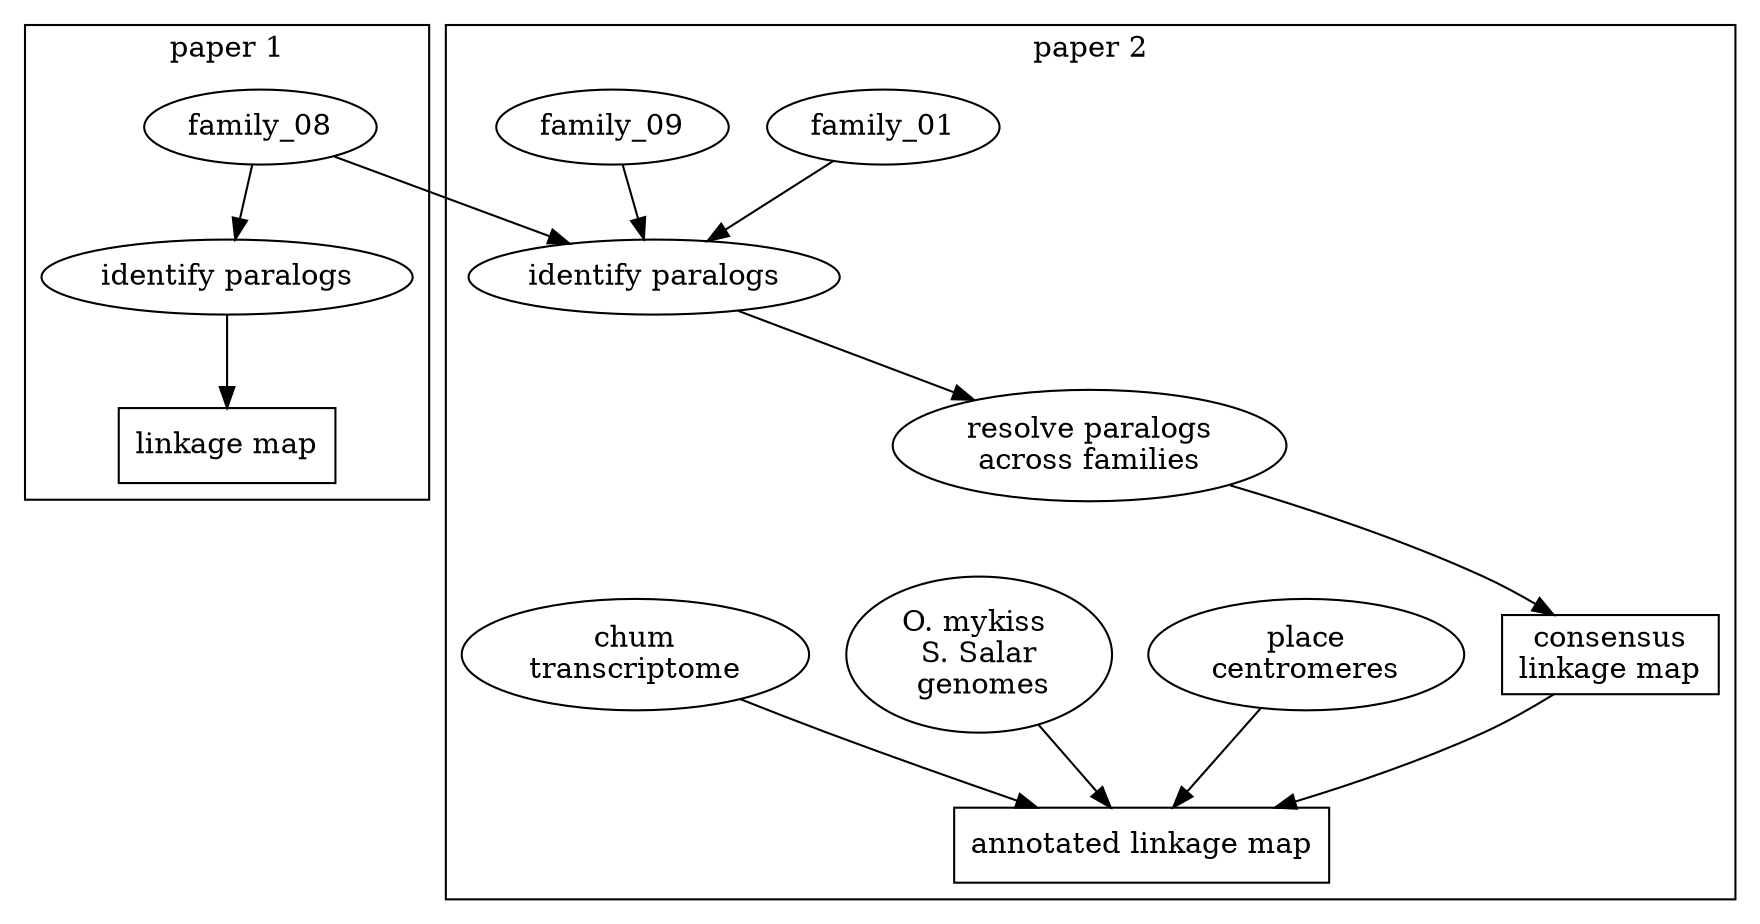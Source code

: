 digraph mapping{
	subgraph cluster_1 {
		label="paper 1";
		family_08[];
		ml_psv1[label="identify paralogs"];
		map1[label="linkage map" shape = rect];
		family_08 -> ml_psv1;
		ml_psv1 -> map1;
	}
	// node[color=cornflowerblue];
	
subgraph cluster_2 {
	label="paper 2"
	map2[label="consensus\nlinkage map" shape = rect];
	resolve_paralogs[label="resolve paralogs\nacross families"];
	ml_psv2[label="identify paralogs"];	
	family_01 -> ml_psv2;
	family_09 -> ml_psv2;
	family_08 -> ml_psv2;
	ml_psv2 -> resolve_paralogs;
	resolve_paralogs-> map2;
	
	centromeres[label="place\ncentromeres"];
	ref_genomes[label="O. mykiss \n S. Salar \n genomes"];
	transcriptome[label="chum\ntranscriptome"];
	map3[label="annotated linkage map" shape = rect];
	
	map2 -> map3;
	centromeres -> map3;
	transcriptome -> map3;
	ref_genomes -> map3;
	}
}

digraph population_analysis{
	node[color=cornflowerblue];

	ml_psv[label="identify paralogs"];
	catalog[label="stacks catalog"];
	ref[label="FASTA reference"]

	family_08 -> catalog;
	family_01 -> catalog;
	family_09 -> catalog;
	catalog -> ml_psv;
	catalog -> curate; 
	curate-> ref;
	
	chum_pops[label="RAD data from\nPuget Sound\nchum populations"];
	chum_pops -> ref[label="align"];
	chum_pops -> catalog[color = red]
	sam[label="SAM files"];
	chum_pops -> sam;
	snp_caller[label="GATK or\n FreeBayes"];
	result[label="ploidy-aware\n variant discovery \nand genotyping"]
	ref -> sam;
	ml_psv -> snp_caller;
	sam -> snp_caller;
	ref -> snp_caller;
	snp_caller -> result;
}


digraph populations{	
	pop1[label="Squakum Creek\nFALL" style=filled color = tan];
	pop2[label="Hamma Hamma\nSUMMER" style=filled color = orange];
	pop3[label="Lilliwaup Creek\nFALL" style=filled color = tan];
	pop4[label=	"Hoodsport Hatchery\nFALL" style=filled color = tan];
	pop5[label="Snohomish River\nFALL" style=filled color=tan];
	pop6[label="Stillaguamish River\nFALL" style=filled color=tan];
	pop7[label="Nisqually Kalama Creek\nWINTER" style=filled color=lightblue];
	pop8[label="Sherwood River\nFALL" style=filled color=tan];
	pop9[label="Sherwood River\nSUMMER" style=filled color= orange];
	pop10[label="Skookum Creek\nFALL" style=filled color=tan];

	south_puget[label="South Puget Sound"];
	north_puget[label="North Puget Sound"];
	hood_canal[label="Hood Canal"];
	fraser[label="Fraser River BC"];
	pops[label="chum populations"];
	
	pop1 -> fraser;
	pop2 -> hood_canal;
	pop3 -> hood_canal;
	pop4 -> hood_canal;
	pop5 -> north_puget;
	pop6 -> north_puget;
	pop7 -> south_puget;
	pop8 -> south_puget;
	pop9 -> south_puget;
	pop10 -> south_puget;
					
	south_puget -> pops;
	north_puget -> pops;
	hood_canal -> pops;
	fraser -> pops;
}


